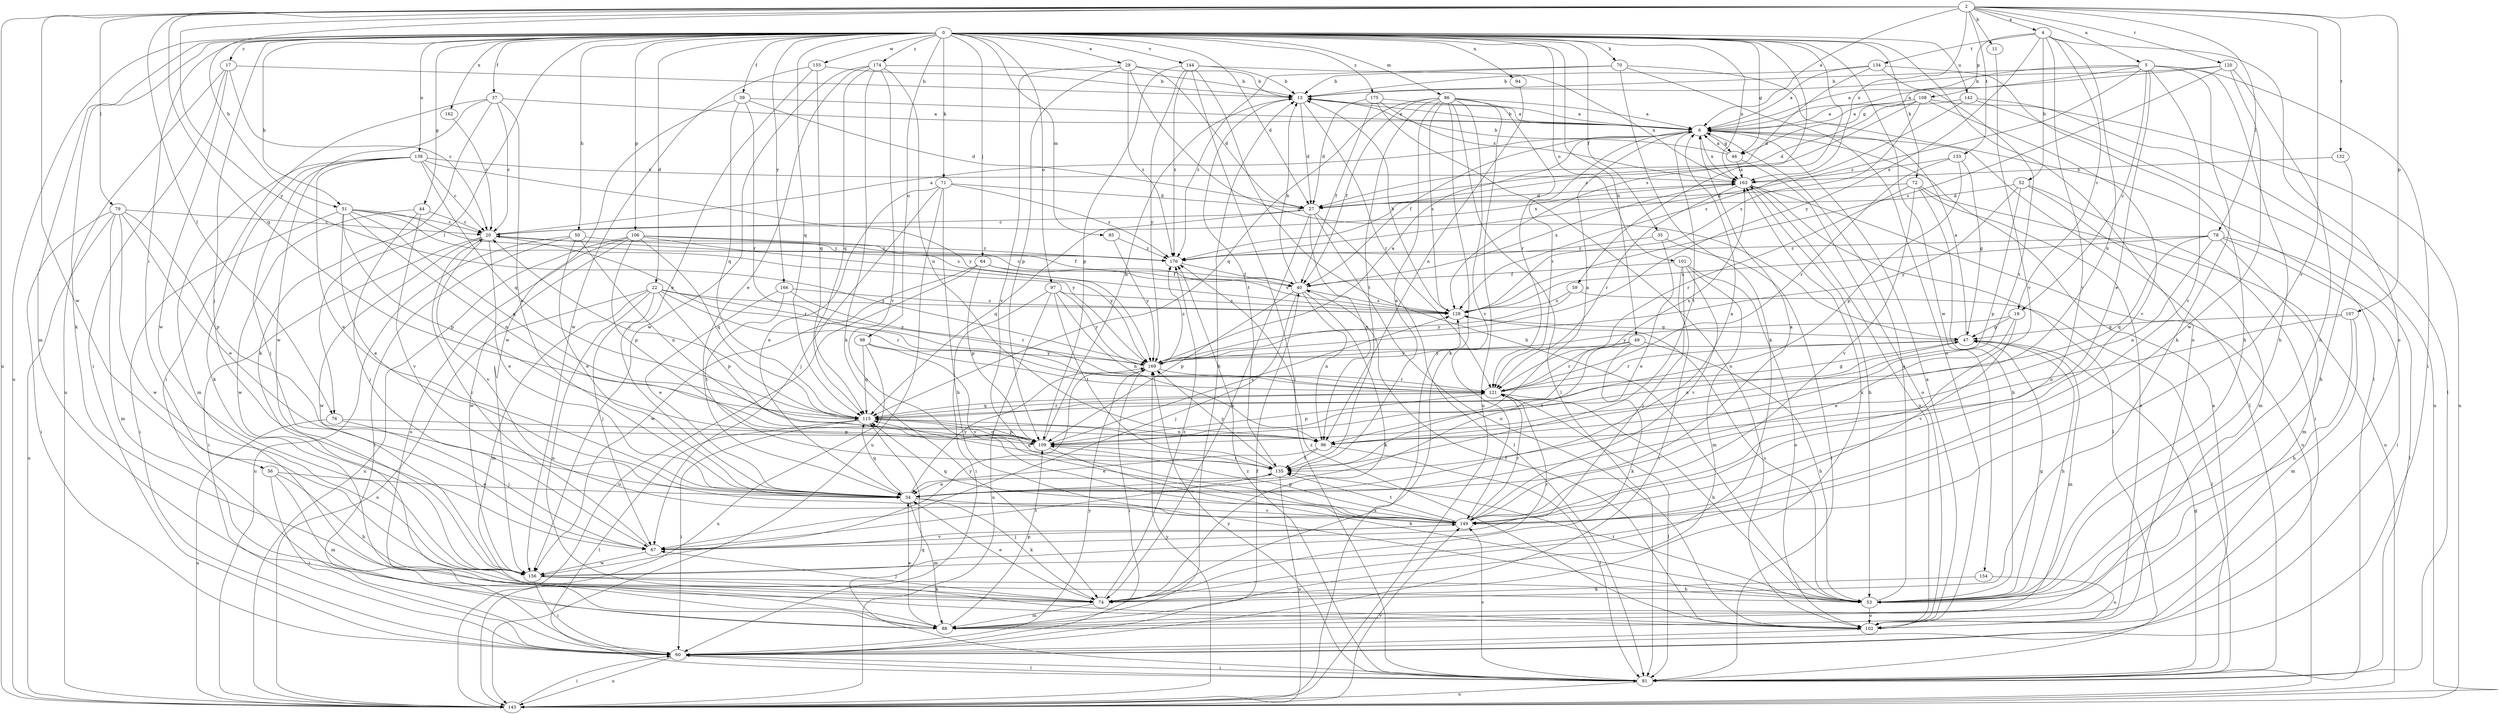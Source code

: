 strict digraph  {
0;
2;
4;
5;
6;
11;
13;
17;
19;
20;
22;
27;
28;
34;
35;
37;
39;
40;
44;
46;
47;
49;
50;
51;
52;
53;
56;
59;
60;
64;
67;
70;
71;
72;
74;
76;
78;
79;
81;
85;
86;
88;
94;
96;
97;
98;
101;
102;
106;
107;
108;
109;
115;
120;
121;
128;
132;
133;
134;
135;
138;
142;
143;
144;
149;
154;
155;
156;
162;
163;
166;
169;
174;
175;
176;
0 -> 17  [label=c];
0 -> 22  [label=d];
0 -> 27  [label=d];
0 -> 28  [label=e];
0 -> 35  [label=f];
0 -> 37  [label=f];
0 -> 39  [label=f];
0 -> 44  [label=g];
0 -> 46  [label=g];
0 -> 49  [label=h];
0 -> 50  [label=h];
0 -> 51  [label=h];
0 -> 56  [label=i];
0 -> 59  [label=i];
0 -> 64  [label=j];
0 -> 67  [label=j];
0 -> 70  [label=k];
0 -> 71  [label=k];
0 -> 72  [label=k];
0 -> 74  [label=k];
0 -> 76  [label=l];
0 -> 85  [label=m];
0 -> 86  [label=m];
0 -> 88  [label=m];
0 -> 94  [label=n];
0 -> 97  [label=o];
0 -> 98  [label=o];
0 -> 101  [label=o];
0 -> 102  [label=o];
0 -> 106  [label=p];
0 -> 115  [label=q];
0 -> 128  [label=s];
0 -> 138  [label=u];
0 -> 142  [label=u];
0 -> 143  [label=u];
0 -> 144  [label=v];
0 -> 154  [label=w];
0 -> 155  [label=w];
0 -> 162  [label=x];
0 -> 163  [label=x];
0 -> 166  [label=y];
0 -> 174  [label=z];
0 -> 175  [label=z];
2 -> 4  [label=a];
2 -> 5  [label=a];
2 -> 6  [label=a];
2 -> 11  [label=b];
2 -> 51  [label=h];
2 -> 76  [label=l];
2 -> 78  [label=l];
2 -> 79  [label=l];
2 -> 107  [label=p];
2 -> 115  [label=q];
2 -> 120  [label=r];
2 -> 132  [label=t];
2 -> 133  [label=t];
2 -> 143  [label=u];
2 -> 149  [label=v];
2 -> 156  [label=w];
2 -> 163  [label=x];
2 -> 169  [label=y];
4 -> 19  [label=c];
4 -> 52  [label=h];
4 -> 96  [label=n];
4 -> 102  [label=o];
4 -> 108  [label=p];
4 -> 134  [label=t];
4 -> 149  [label=v];
4 -> 169  [label=y];
5 -> 6  [label=a];
5 -> 13  [label=b];
5 -> 19  [label=c];
5 -> 34  [label=e];
5 -> 46  [label=g];
5 -> 53  [label=h];
5 -> 60  [label=i];
5 -> 74  [label=k];
5 -> 149  [label=v];
5 -> 176  [label=z];
6 -> 13  [label=b];
6 -> 40  [label=f];
6 -> 46  [label=g];
6 -> 81  [label=l];
6 -> 121  [label=r];
6 -> 135  [label=t];
6 -> 163  [label=x];
11 -> 149  [label=v];
13 -> 6  [label=a];
13 -> 27  [label=d];
13 -> 121  [label=r];
13 -> 135  [label=t];
17 -> 13  [label=b];
17 -> 20  [label=c];
17 -> 60  [label=i];
17 -> 143  [label=u];
17 -> 156  [label=w];
19 -> 34  [label=e];
19 -> 47  [label=g];
19 -> 149  [label=v];
19 -> 169  [label=y];
20 -> 6  [label=a];
20 -> 34  [label=e];
20 -> 60  [label=i];
20 -> 121  [label=r];
20 -> 149  [label=v];
20 -> 156  [label=w];
20 -> 163  [label=x];
20 -> 176  [label=z];
22 -> 67  [label=j];
22 -> 88  [label=m];
22 -> 102  [label=o];
22 -> 109  [label=p];
22 -> 121  [label=r];
22 -> 128  [label=s];
22 -> 143  [label=u];
22 -> 169  [label=y];
27 -> 20  [label=c];
27 -> 74  [label=k];
27 -> 81  [label=l];
27 -> 96  [label=n];
27 -> 102  [label=o];
27 -> 115  [label=q];
28 -> 13  [label=b];
28 -> 27  [label=d];
28 -> 47  [label=g];
28 -> 109  [label=p];
28 -> 149  [label=v];
28 -> 176  [label=z];
34 -> 6  [label=a];
34 -> 74  [label=k];
34 -> 88  [label=m];
34 -> 115  [label=q];
34 -> 149  [label=v];
34 -> 169  [label=y];
35 -> 34  [label=e];
35 -> 81  [label=l];
35 -> 176  [label=z];
37 -> 6  [label=a];
37 -> 20  [label=c];
37 -> 34  [label=e];
37 -> 60  [label=i];
37 -> 74  [label=k];
37 -> 156  [label=w];
39 -> 6  [label=a];
39 -> 27  [label=d];
39 -> 115  [label=q];
39 -> 121  [label=r];
39 -> 156  [label=w];
40 -> 13  [label=b];
40 -> 20  [label=c];
40 -> 67  [label=j];
40 -> 74  [label=k];
40 -> 96  [label=n];
40 -> 109  [label=p];
40 -> 128  [label=s];
40 -> 163  [label=x];
44 -> 20  [label=c];
44 -> 67  [label=j];
44 -> 149  [label=v];
44 -> 156  [label=w];
46 -> 6  [label=a];
46 -> 13  [label=b];
46 -> 102  [label=o];
46 -> 163  [label=x];
47 -> 6  [label=a];
47 -> 53  [label=h];
47 -> 88  [label=m];
47 -> 96  [label=n];
47 -> 121  [label=r];
47 -> 169  [label=y];
49 -> 53  [label=h];
49 -> 74  [label=k];
49 -> 121  [label=r];
49 -> 135  [label=t];
49 -> 169  [label=y];
50 -> 34  [label=e];
50 -> 60  [label=i];
50 -> 96  [label=n];
50 -> 143  [label=u];
50 -> 176  [label=z];
51 -> 20  [label=c];
51 -> 34  [label=e];
51 -> 60  [label=i];
51 -> 96  [label=n];
51 -> 109  [label=p];
51 -> 115  [label=q];
51 -> 128  [label=s];
51 -> 169  [label=y];
52 -> 27  [label=d];
52 -> 60  [label=i];
52 -> 88  [label=m];
52 -> 109  [label=p];
52 -> 169  [label=y];
53 -> 6  [label=a];
53 -> 47  [label=g];
53 -> 102  [label=o];
53 -> 128  [label=s];
53 -> 135  [label=t];
56 -> 34  [label=e];
56 -> 53  [label=h];
56 -> 60  [label=i];
56 -> 88  [label=m];
59 -> 81  [label=l];
59 -> 128  [label=s];
59 -> 169  [label=y];
60 -> 40  [label=f];
60 -> 81  [label=l];
60 -> 143  [label=u];
60 -> 169  [label=y];
64 -> 40  [label=f];
64 -> 109  [label=p];
64 -> 128  [label=s];
64 -> 143  [label=u];
64 -> 156  [label=w];
67 -> 20  [label=c];
67 -> 135  [label=t];
67 -> 149  [label=v];
67 -> 156  [label=w];
70 -> 13  [label=b];
70 -> 74  [label=k];
70 -> 81  [label=l];
70 -> 102  [label=o];
70 -> 176  [label=z];
71 -> 27  [label=d];
71 -> 34  [label=e];
71 -> 53  [label=h];
71 -> 67  [label=j];
71 -> 143  [label=u];
71 -> 176  [label=z];
72 -> 27  [label=d];
72 -> 53  [label=h];
72 -> 102  [label=o];
72 -> 121  [label=r];
72 -> 143  [label=u];
72 -> 149  [label=v];
74 -> 34  [label=e];
74 -> 67  [label=j];
74 -> 88  [label=m];
74 -> 163  [label=x];
74 -> 176  [label=z];
76 -> 67  [label=j];
76 -> 109  [label=p];
76 -> 143  [label=u];
78 -> 60  [label=i];
78 -> 81  [label=l];
78 -> 88  [label=m];
78 -> 96  [label=n];
78 -> 115  [label=q];
78 -> 128  [label=s];
78 -> 176  [label=z];
79 -> 20  [label=c];
79 -> 34  [label=e];
79 -> 60  [label=i];
79 -> 88  [label=m];
79 -> 109  [label=p];
79 -> 143  [label=u];
79 -> 156  [label=w];
81 -> 6  [label=a];
81 -> 47  [label=g];
81 -> 60  [label=i];
81 -> 115  [label=q];
81 -> 143  [label=u];
81 -> 149  [label=v];
81 -> 169  [label=y];
81 -> 176  [label=z];
85 -> 169  [label=y];
85 -> 176  [label=z];
86 -> 6  [label=a];
86 -> 34  [label=e];
86 -> 40  [label=f];
86 -> 74  [label=k];
86 -> 81  [label=l];
86 -> 115  [label=q];
86 -> 121  [label=r];
86 -> 128  [label=s];
86 -> 135  [label=t];
86 -> 143  [label=u];
86 -> 149  [label=v];
88 -> 13  [label=b];
88 -> 34  [label=e];
88 -> 109  [label=p];
94 -> 96  [label=n];
96 -> 34  [label=e];
96 -> 81  [label=l];
96 -> 135  [label=t];
97 -> 60  [label=i];
97 -> 96  [label=n];
97 -> 128  [label=s];
97 -> 135  [label=t];
97 -> 143  [label=u];
97 -> 169  [label=y];
98 -> 115  [label=q];
98 -> 143  [label=u];
98 -> 149  [label=v];
98 -> 169  [label=y];
101 -> 40  [label=f];
101 -> 60  [label=i];
101 -> 67  [label=j];
101 -> 88  [label=m];
101 -> 102  [label=o];
101 -> 149  [label=v];
102 -> 6  [label=a];
102 -> 40  [label=f];
102 -> 60  [label=i];
102 -> 163  [label=x];
102 -> 176  [label=z];
106 -> 40  [label=f];
106 -> 102  [label=o];
106 -> 109  [label=p];
106 -> 115  [label=q];
106 -> 143  [label=u];
106 -> 156  [label=w];
106 -> 169  [label=y];
106 -> 176  [label=z];
107 -> 47  [label=g];
107 -> 53  [label=h];
107 -> 88  [label=m];
107 -> 96  [label=n];
108 -> 6  [label=a];
108 -> 27  [label=d];
108 -> 128  [label=s];
108 -> 143  [label=u];
108 -> 149  [label=v];
108 -> 176  [label=z];
109 -> 6  [label=a];
109 -> 13  [label=b];
109 -> 53  [label=h];
109 -> 115  [label=q];
109 -> 128  [label=s];
109 -> 135  [label=t];
115 -> 20  [label=c];
115 -> 60  [label=i];
115 -> 81  [label=l];
115 -> 96  [label=n];
115 -> 109  [label=p];
115 -> 121  [label=r];
115 -> 163  [label=x];
120 -> 6  [label=a];
120 -> 13  [label=b];
120 -> 53  [label=h];
120 -> 128  [label=s];
120 -> 156  [label=w];
121 -> 47  [label=g];
121 -> 53  [label=h];
121 -> 81  [label=l];
121 -> 109  [label=p];
121 -> 115  [label=q];
128 -> 13  [label=b];
128 -> 47  [label=g];
132 -> 53  [label=h];
132 -> 163  [label=x];
133 -> 47  [label=g];
133 -> 109  [label=p];
133 -> 121  [label=r];
133 -> 163  [label=x];
134 -> 6  [label=a];
134 -> 13  [label=b];
134 -> 27  [label=d];
134 -> 53  [label=h];
134 -> 135  [label=t];
135 -> 34  [label=e];
135 -> 115  [label=q];
135 -> 143  [label=u];
135 -> 169  [label=y];
138 -> 20  [label=c];
138 -> 34  [label=e];
138 -> 67  [label=j];
138 -> 74  [label=k];
138 -> 88  [label=m];
138 -> 115  [label=q];
138 -> 163  [label=x];
138 -> 169  [label=y];
142 -> 6  [label=a];
142 -> 81  [label=l];
142 -> 128  [label=s];
142 -> 143  [label=u];
143 -> 60  [label=i];
143 -> 128  [label=s];
143 -> 149  [label=v];
143 -> 169  [label=y];
144 -> 13  [label=b];
144 -> 53  [label=h];
144 -> 81  [label=l];
144 -> 109  [label=p];
144 -> 163  [label=x];
144 -> 169  [label=y];
144 -> 176  [label=z];
149 -> 6  [label=a];
149 -> 67  [label=j];
149 -> 109  [label=p];
149 -> 115  [label=q];
149 -> 121  [label=r];
149 -> 135  [label=t];
154 -> 74  [label=k];
154 -> 102  [label=o];
155 -> 13  [label=b];
155 -> 34  [label=e];
155 -> 115  [label=q];
155 -> 156  [label=w];
156 -> 53  [label=h];
156 -> 60  [label=i];
156 -> 74  [label=k];
156 -> 121  [label=r];
156 -> 169  [label=y];
162 -> 20  [label=c];
163 -> 27  [label=d];
163 -> 53  [label=h];
163 -> 81  [label=l];
163 -> 121  [label=r];
163 -> 143  [label=u];
166 -> 34  [label=e];
166 -> 121  [label=r];
166 -> 128  [label=s];
166 -> 135  [label=t];
169 -> 6  [label=a];
169 -> 60  [label=i];
169 -> 121  [label=r];
169 -> 176  [label=z];
174 -> 13  [label=b];
174 -> 34  [label=e];
174 -> 74  [label=k];
174 -> 96  [label=n];
174 -> 115  [label=q];
174 -> 149  [label=v];
174 -> 156  [label=w];
175 -> 6  [label=a];
175 -> 27  [label=d];
175 -> 40  [label=f];
175 -> 102  [label=o];
175 -> 163  [label=x];
176 -> 40  [label=f];
}
